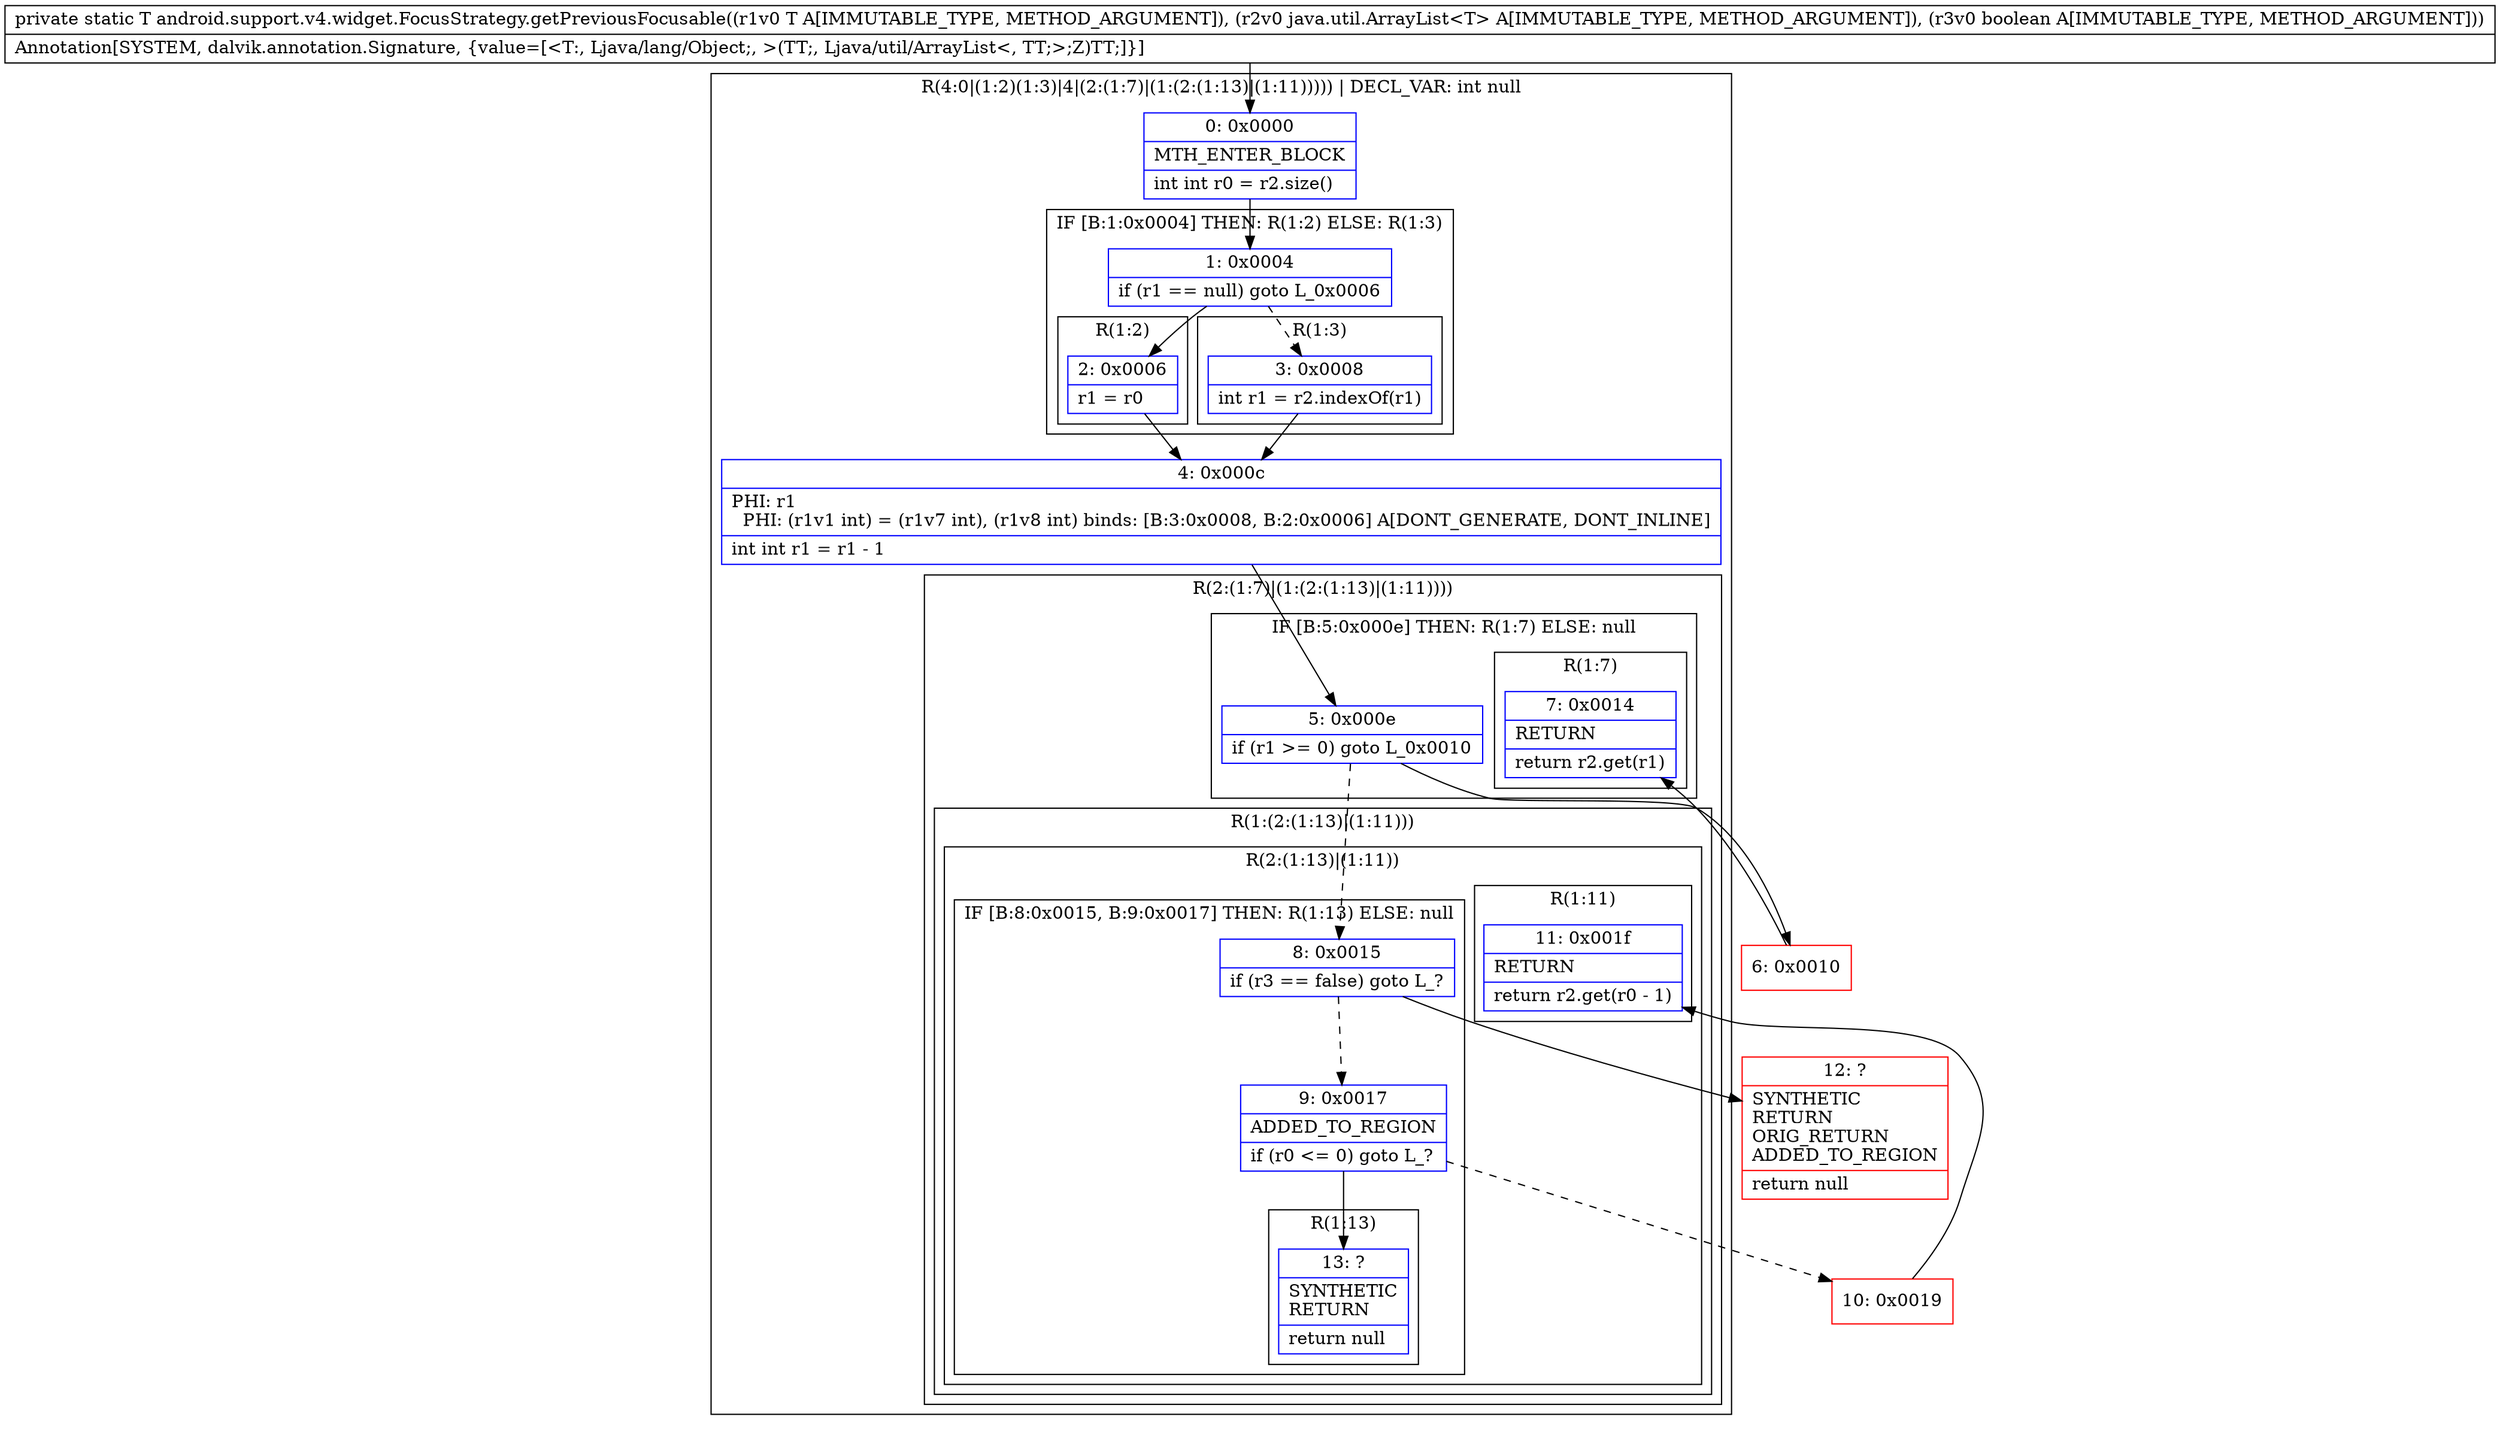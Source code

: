 digraph "CFG forandroid.support.v4.widget.FocusStrategy.getPreviousFocusable(Ljava\/lang\/Object;Ljava\/util\/ArrayList;Z)Ljava\/lang\/Object;" {
subgraph cluster_Region_1445866400 {
label = "R(4:0|(1:2)(1:3)|4|(2:(1:7)|(1:(2:(1:13)|(1:11))))) | DECL_VAR: int null\l";
node [shape=record,color=blue];
Node_0 [shape=record,label="{0\:\ 0x0000|MTH_ENTER_BLOCK\l|int int r0 = r2.size()\l}"];
subgraph cluster_IfRegion_1346015869 {
label = "IF [B:1:0x0004] THEN: R(1:2) ELSE: R(1:3)";
node [shape=record,color=blue];
Node_1 [shape=record,label="{1\:\ 0x0004|if (r1 == null) goto L_0x0006\l}"];
subgraph cluster_Region_116921453 {
label = "R(1:2)";
node [shape=record,color=blue];
Node_2 [shape=record,label="{2\:\ 0x0006|r1 = r0\l}"];
}
subgraph cluster_Region_1624686170 {
label = "R(1:3)";
node [shape=record,color=blue];
Node_3 [shape=record,label="{3\:\ 0x0008|int r1 = r2.indexOf(r1)\l}"];
}
}
Node_4 [shape=record,label="{4\:\ 0x000c|PHI: r1 \l  PHI: (r1v1 int) = (r1v7 int), (r1v8 int) binds: [B:3:0x0008, B:2:0x0006] A[DONT_GENERATE, DONT_INLINE]\l|int int r1 = r1 \- 1\l}"];
subgraph cluster_Region_755483336 {
label = "R(2:(1:7)|(1:(2:(1:13)|(1:11))))";
node [shape=record,color=blue];
subgraph cluster_IfRegion_642483537 {
label = "IF [B:5:0x000e] THEN: R(1:7) ELSE: null";
node [shape=record,color=blue];
Node_5 [shape=record,label="{5\:\ 0x000e|if (r1 \>= 0) goto L_0x0010\l}"];
subgraph cluster_Region_1542143565 {
label = "R(1:7)";
node [shape=record,color=blue];
Node_7 [shape=record,label="{7\:\ 0x0014|RETURN\l|return r2.get(r1)\l}"];
}
}
subgraph cluster_Region_1915765469 {
label = "R(1:(2:(1:13)|(1:11)))";
node [shape=record,color=blue];
subgraph cluster_Region_403004003 {
label = "R(2:(1:13)|(1:11))";
node [shape=record,color=blue];
subgraph cluster_IfRegion_529291831 {
label = "IF [B:8:0x0015, B:9:0x0017] THEN: R(1:13) ELSE: null";
node [shape=record,color=blue];
Node_8 [shape=record,label="{8\:\ 0x0015|if (r3 == false) goto L_?\l}"];
Node_9 [shape=record,label="{9\:\ 0x0017|ADDED_TO_REGION\l|if (r0 \<= 0) goto L_?\l}"];
subgraph cluster_Region_480807524 {
label = "R(1:13)";
node [shape=record,color=blue];
Node_13 [shape=record,label="{13\:\ ?|SYNTHETIC\lRETURN\l|return null\l}"];
}
}
subgraph cluster_Region_1191374385 {
label = "R(1:11)";
node [shape=record,color=blue];
Node_11 [shape=record,label="{11\:\ 0x001f|RETURN\l|return r2.get(r0 \- 1)\l}"];
}
}
}
}
}
Node_6 [shape=record,color=red,label="{6\:\ 0x0010}"];
Node_10 [shape=record,color=red,label="{10\:\ 0x0019}"];
Node_12 [shape=record,color=red,label="{12\:\ ?|SYNTHETIC\lRETURN\lORIG_RETURN\lADDED_TO_REGION\l|return null\l}"];
MethodNode[shape=record,label="{private static T android.support.v4.widget.FocusStrategy.getPreviousFocusable((r1v0 T A[IMMUTABLE_TYPE, METHOD_ARGUMENT]), (r2v0 java.util.ArrayList\<T\> A[IMMUTABLE_TYPE, METHOD_ARGUMENT]), (r3v0 boolean A[IMMUTABLE_TYPE, METHOD_ARGUMENT]))  | Annotation[SYSTEM, dalvik.annotation.Signature, \{value=[\<T:, Ljava\/lang\/Object;, \>(TT;, Ljava\/util\/ArrayList\<, TT;\>;Z)TT;]\}]\l}"];
MethodNode -> Node_0;
Node_0 -> Node_1;
Node_1 -> Node_2;
Node_1 -> Node_3[style=dashed];
Node_2 -> Node_4;
Node_3 -> Node_4;
Node_4 -> Node_5;
Node_5 -> Node_6;
Node_5 -> Node_8[style=dashed];
Node_8 -> Node_9[style=dashed];
Node_8 -> Node_12;
Node_9 -> Node_10[style=dashed];
Node_9 -> Node_13;
Node_6 -> Node_7;
Node_10 -> Node_11;
}

